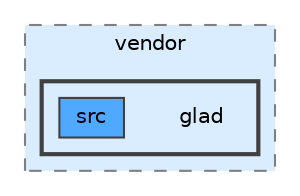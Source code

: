 digraph "build/vendor/glad"
{
 // LATEX_PDF_SIZE
  bgcolor="transparent";
  edge [fontname=Helvetica,fontsize=10,labelfontname=Helvetica,labelfontsize=10];
  node [fontname=Helvetica,fontsize=10,shape=box,height=0.2,width=0.4];
  compound=true
  subgraph clusterdir_5419a73a972328982e4314dadb4d6582 {
    graph [ bgcolor="#daedff", pencolor="grey50", label="vendor", fontname=Helvetica,fontsize=10 style="filled,dashed", URL="dir_5419a73a972328982e4314dadb4d6582.html",tooltip=""]
  subgraph clusterdir_9f6b4ad2098778e56fca6673d9234a06 {
    graph [ bgcolor="#daedff", pencolor="grey25", label="", fontname=Helvetica,fontsize=10 style="filled,bold", URL="dir_9f6b4ad2098778e56fca6673d9234a06.html",tooltip=""]
    dir_9f6b4ad2098778e56fca6673d9234a06 [shape=plaintext, label="glad"];
  dir_8b87b5e853bb064bb1e87642bc4b6d74 [label="src", fillcolor="#4ea9ff", color="grey25", style="filled", URL="dir_8b87b5e853bb064bb1e87642bc4b6d74.html",tooltip=""];
  }
  }
}
